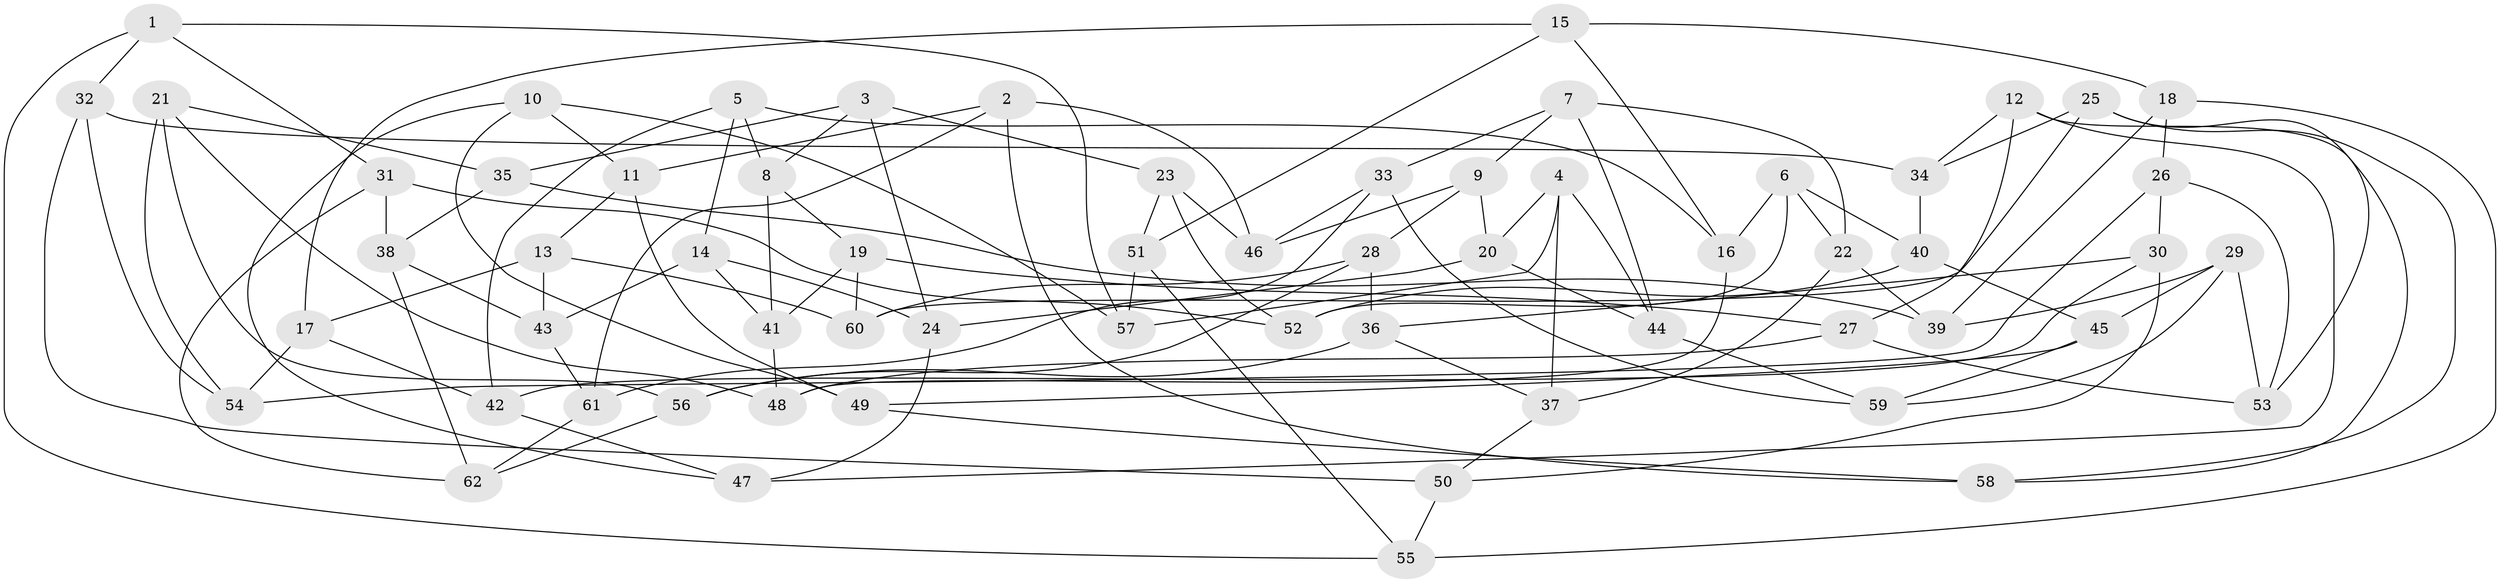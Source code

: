 // Generated by graph-tools (version 1.1) at 2025/03/03/09/25 03:03:03]
// undirected, 62 vertices, 124 edges
graph export_dot {
graph [start="1"]
  node [color=gray90,style=filled];
  1;
  2;
  3;
  4;
  5;
  6;
  7;
  8;
  9;
  10;
  11;
  12;
  13;
  14;
  15;
  16;
  17;
  18;
  19;
  20;
  21;
  22;
  23;
  24;
  25;
  26;
  27;
  28;
  29;
  30;
  31;
  32;
  33;
  34;
  35;
  36;
  37;
  38;
  39;
  40;
  41;
  42;
  43;
  44;
  45;
  46;
  47;
  48;
  49;
  50;
  51;
  52;
  53;
  54;
  55;
  56;
  57;
  58;
  59;
  60;
  61;
  62;
  1 -- 55;
  1 -- 31;
  1 -- 57;
  1 -- 32;
  2 -- 61;
  2 -- 11;
  2 -- 46;
  2 -- 58;
  3 -- 8;
  3 -- 23;
  3 -- 24;
  3 -- 35;
  4 -- 44;
  4 -- 20;
  4 -- 37;
  4 -- 57;
  5 -- 14;
  5 -- 16;
  5 -- 42;
  5 -- 8;
  6 -- 40;
  6 -- 52;
  6 -- 22;
  6 -- 16;
  7 -- 22;
  7 -- 33;
  7 -- 44;
  7 -- 9;
  8 -- 41;
  8 -- 19;
  9 -- 28;
  9 -- 20;
  9 -- 46;
  10 -- 57;
  10 -- 11;
  10 -- 47;
  10 -- 49;
  11 -- 49;
  11 -- 13;
  12 -- 58;
  12 -- 34;
  12 -- 27;
  12 -- 47;
  13 -- 43;
  13 -- 60;
  13 -- 17;
  14 -- 43;
  14 -- 41;
  14 -- 24;
  15 -- 17;
  15 -- 51;
  15 -- 16;
  15 -- 18;
  16 -- 48;
  17 -- 54;
  17 -- 42;
  18 -- 39;
  18 -- 55;
  18 -- 26;
  19 -- 41;
  19 -- 60;
  19 -- 27;
  20 -- 24;
  20 -- 44;
  21 -- 48;
  21 -- 54;
  21 -- 35;
  21 -- 56;
  22 -- 39;
  22 -- 37;
  23 -- 51;
  23 -- 52;
  23 -- 46;
  24 -- 47;
  25 -- 60;
  25 -- 53;
  25 -- 58;
  25 -- 34;
  26 -- 30;
  26 -- 54;
  26 -- 53;
  27 -- 53;
  27 -- 48;
  28 -- 36;
  28 -- 56;
  28 -- 60;
  29 -- 59;
  29 -- 39;
  29 -- 45;
  29 -- 53;
  30 -- 36;
  30 -- 50;
  30 -- 42;
  31 -- 38;
  31 -- 62;
  31 -- 52;
  32 -- 54;
  32 -- 34;
  32 -- 50;
  33 -- 61;
  33 -- 46;
  33 -- 59;
  34 -- 40;
  35 -- 39;
  35 -- 38;
  36 -- 37;
  36 -- 56;
  37 -- 50;
  38 -- 62;
  38 -- 43;
  40 -- 45;
  40 -- 52;
  41 -- 48;
  42 -- 47;
  43 -- 61;
  44 -- 59;
  45 -- 59;
  45 -- 49;
  49 -- 58;
  50 -- 55;
  51 -- 57;
  51 -- 55;
  56 -- 62;
  61 -- 62;
}
